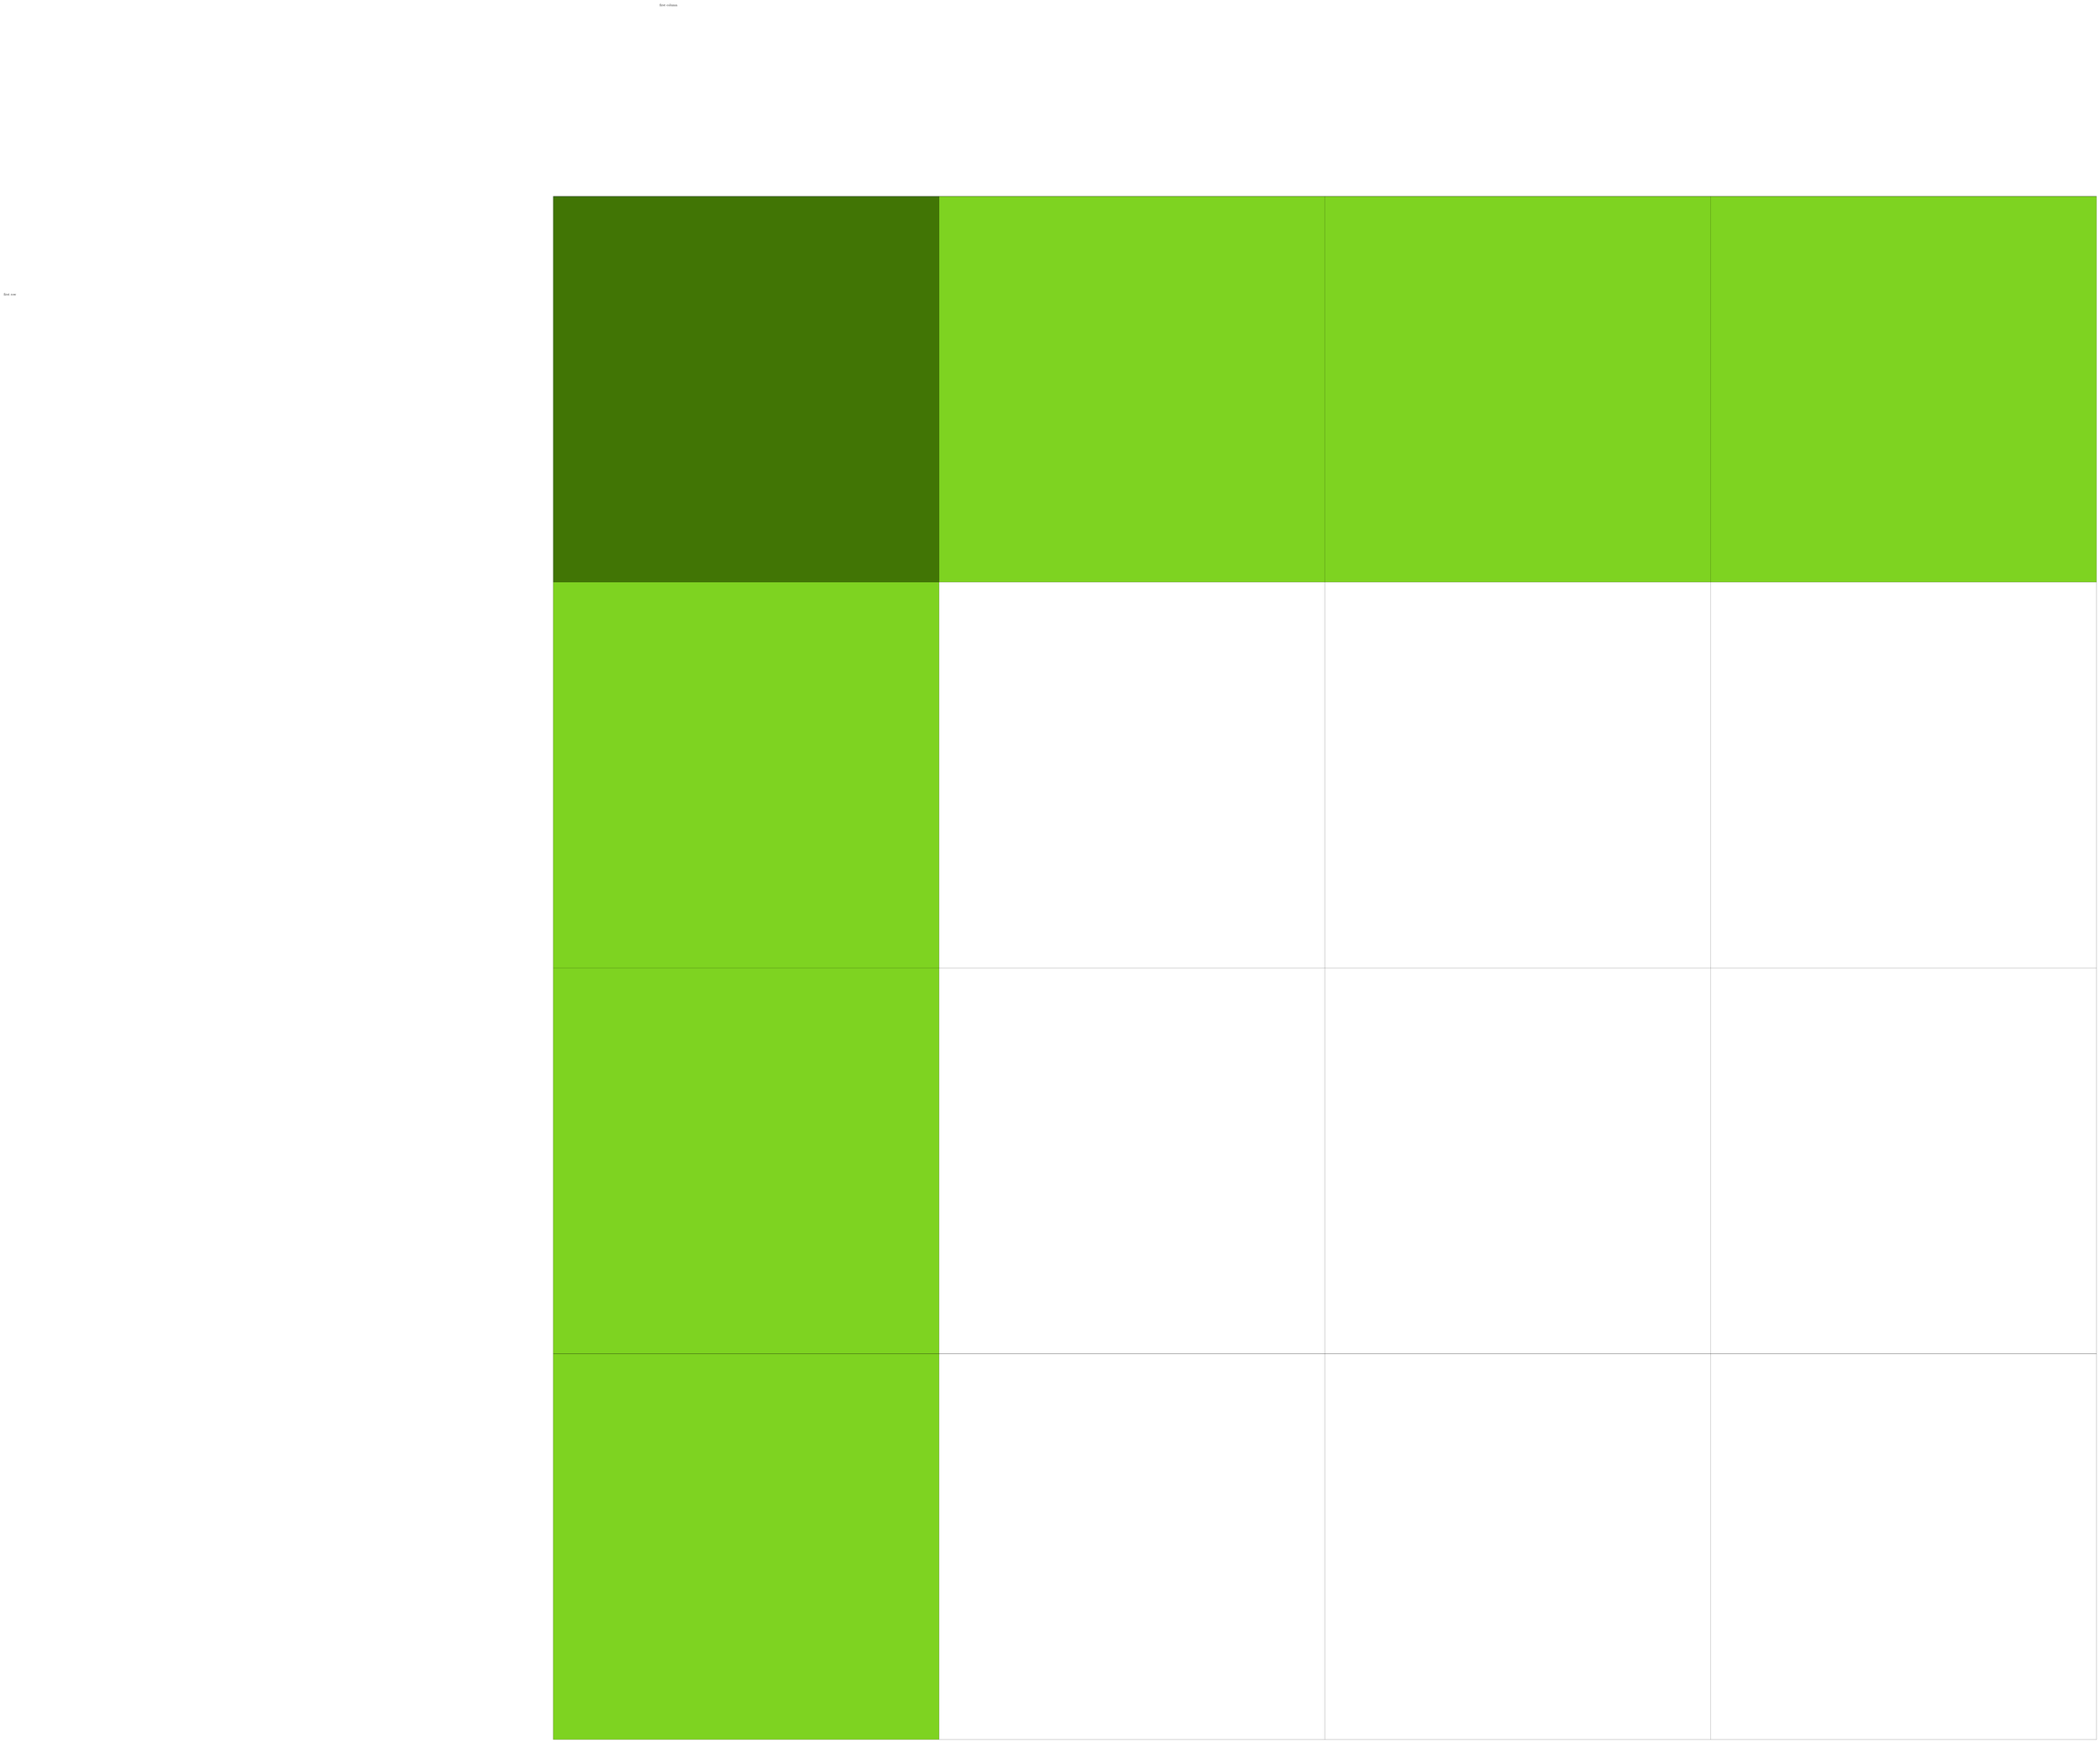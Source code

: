 \begin{tikzpicture}[yscale=-1,xscale=1]
%uncomment if require: \path (0,186); %set diagram left start at 0, and has height of 186

%Shape: Rectangle [id:dp05303881871206384] 
    \draw  [fill={rgb, 255:red, 126; green, 211; blue, 33 }  ,fill opacity=1 ] (60,62) -- (100,62) -- (100,182) -- (60,182) -- cycle ;
%Shape: Rectangle [id:dp23542101841681018] 
    \draw  [fill={rgb, 255:red, 126; green, 211; blue, 33 }  ,fill opacity=1 ] (100,22) -- (220,22) -- (220,62) -- (100,62) -- cycle ;
%Shape: Rectangle [id:dp257993036816877] 
    \draw  [fill={rgb, 255:red, 65; green, 117; blue, 5 }  ,fill opacity=1 ] (60,22) -- (100,22) -- (100,62) -- (60,62) -- cycle ;
%Shape: Grid [id:dp41601706520213155] 
    \draw  [draw opacity=0] (60,22) -- (220,22) -- (220,182) -- (60,182) -- cycle ; \draw   (60,22) -- (60,182)(100,22) -- (100,182)(140,22) -- (140,182)(180,22) -- (180,182) ; \draw   (60,22) -- (220,22)(60,62) -- (220,62)(60,102) -- (220,102)(60,142) -- (220,142) ; \draw    ;
%Shape: Rectangle [id:dp911120624144893] 
    \draw   (60,22) -- (220,22) -- (220,182) -- (60,182) -- cycle ;

% Text Node
    \draw (71,2) node [anchor=north west][inner sep=0.75pt]   [align=left] {first column};
% Text Node
    \draw (3,32) node [anchor=north west][inner sep=0.75pt]   [align=left] {first row};
\end{tikzpicture}
